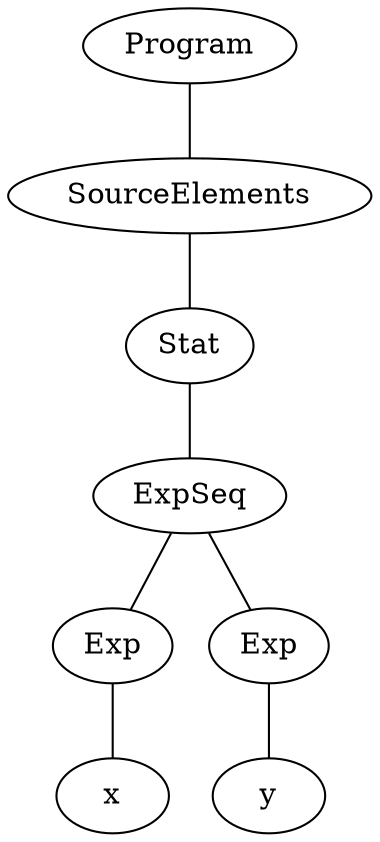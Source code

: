 graph vis {
	node816[label="Program"]
	node816 -- node815
	node815[label="SourceElements"]
	node815 -- node814
	node814[label="Stat"]
	node814 -- node813
	node813[label="ExpSeq"]
	node813 -- node810
	node810[label="Exp"]
	node810 -- node809
	node809[label="x"]
	node813 -- node812
	node812[label="Exp"]
	node812 -- node811
	node811[label="y"]
}
